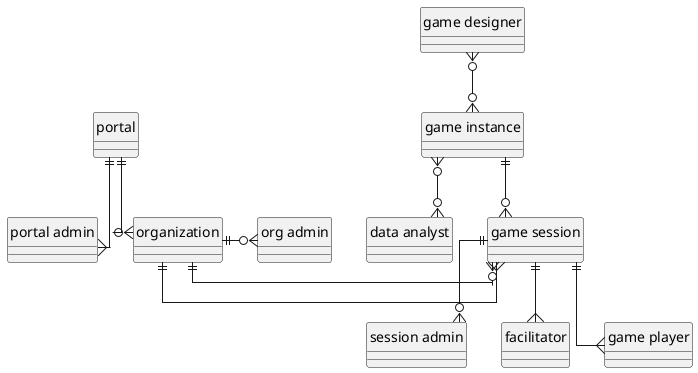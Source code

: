 @startuml

' config
hide circle
skinparam linetype ortho

' objects
entity "portal" as portal { }
entity "organization" as organization { }
entity "game instance" as game { }
entity "game session" as session { }

entity "portal admin" as padmin { }
entity "org admin" as oadmin { } 
entity "session admin" as sadmin { }
entity "game designer" as designer { }
entity "facilitator" as facilitator { }
entity "data analyst" as analyst { }
entity "game player" as player { }

' relations
game ||--o{ session
portal ||--{ padmin
portal ||--o{ organization
organization ||-o{ oadmin
organization ||-o{ session
session ||--{ player
session ||--{ facilitator
session ||--o{ sadmin
organization ||--{ session
designer }o--o{ game
game }o--o{ analyst

@enduml
